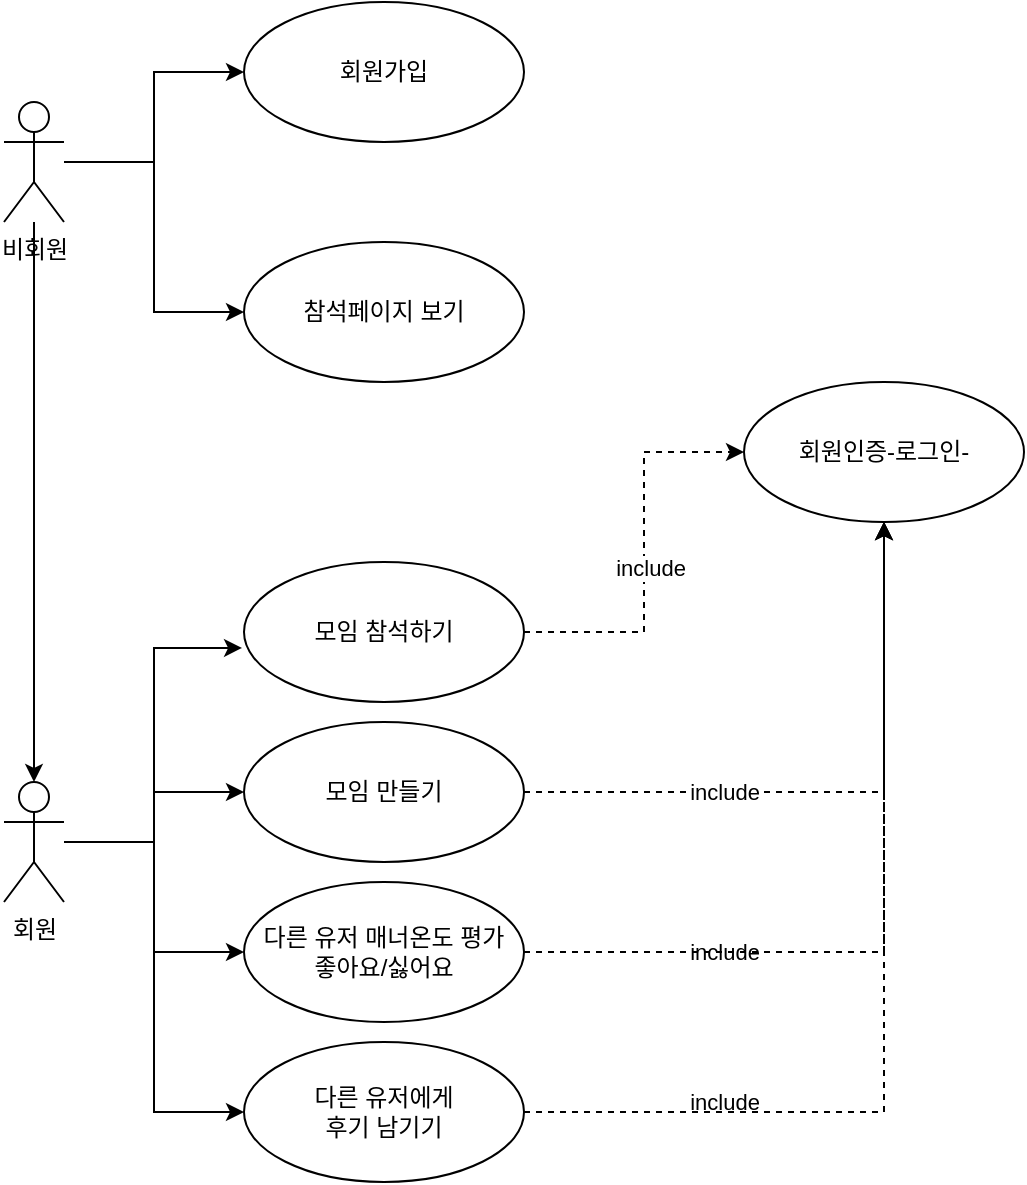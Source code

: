 <mxfile version="21.1.0" type="github">
  <diagram name="페이지-1" id="qsKO-PnUijPr59UVkcTG">
    <mxGraphModel dx="1434" dy="768" grid="1" gridSize="10" guides="1" tooltips="1" connect="1" arrows="1" fold="1" page="1" pageScale="1" pageWidth="827" pageHeight="1169" math="0" shadow="0">
      <root>
        <mxCell id="0" />
        <mxCell id="1" parent="0" />
        <mxCell id="9NMH_GaNMPDHbLcT_Xbq-3" style="edgeStyle=orthogonalEdgeStyle;rounded=0;orthogonalLoop=1;jettySize=auto;html=1;entryX=0.5;entryY=0;entryDx=0;entryDy=0;entryPerimeter=0;" edge="1" parent="1" source="vNzUJEoeezF1QNqRrevT-8" target="9NMH_GaNMPDHbLcT_Xbq-1">
          <mxGeometry relative="1" as="geometry">
            <mxPoint x="105" y="440" as="targetPoint" />
          </mxGeometry>
        </mxCell>
        <mxCell id="9NMH_GaNMPDHbLcT_Xbq-4" style="edgeStyle=orthogonalEdgeStyle;rounded=0;orthogonalLoop=1;jettySize=auto;html=1;" edge="1" parent="1" source="vNzUJEoeezF1QNqRrevT-8" target="vNzUJEoeezF1QNqRrevT-15">
          <mxGeometry relative="1" as="geometry" />
        </mxCell>
        <mxCell id="9NMH_GaNMPDHbLcT_Xbq-5" style="edgeStyle=orthogonalEdgeStyle;rounded=0;orthogonalLoop=1;jettySize=auto;html=1;entryX=0;entryY=0.5;entryDx=0;entryDy=0;" edge="1" parent="1" source="vNzUJEoeezF1QNqRrevT-8" target="vNzUJEoeezF1QNqRrevT-18">
          <mxGeometry relative="1" as="geometry" />
        </mxCell>
        <mxCell id="vNzUJEoeezF1QNqRrevT-8" value="비회원&lt;br&gt;" style="shape=umlActor;verticalLabelPosition=bottom;verticalAlign=top;html=1;" parent="1" vertex="1">
          <mxGeometry x="90" y="140" width="30" height="60" as="geometry" />
        </mxCell>
        <mxCell id="vNzUJEoeezF1QNqRrevT-15" value="회원가입" style="ellipse;whiteSpace=wrap;html=1;" parent="1" vertex="1">
          <mxGeometry x="210" y="90" width="140" height="70" as="geometry" />
        </mxCell>
        <mxCell id="vNzUJEoeezF1QNqRrevT-18" value="참석페이지 보기" style="ellipse;whiteSpace=wrap;html=1;" parent="1" vertex="1">
          <mxGeometry x="210" y="210" width="140" height="70" as="geometry" />
        </mxCell>
        <mxCell id="9NMH_GaNMPDHbLcT_Xbq-10" style="edgeStyle=orthogonalEdgeStyle;rounded=0;orthogonalLoop=1;jettySize=auto;html=1;entryX=-0.007;entryY=0.614;entryDx=0;entryDy=0;entryPerimeter=0;" edge="1" parent="1" source="9NMH_GaNMPDHbLcT_Xbq-1" target="9NMH_GaNMPDHbLcT_Xbq-6">
          <mxGeometry relative="1" as="geometry" />
        </mxCell>
        <mxCell id="9NMH_GaNMPDHbLcT_Xbq-11" style="edgeStyle=orthogonalEdgeStyle;rounded=0;orthogonalLoop=1;jettySize=auto;html=1;entryX=0;entryY=0.5;entryDx=0;entryDy=0;" edge="1" parent="1" source="9NMH_GaNMPDHbLcT_Xbq-1" target="9NMH_GaNMPDHbLcT_Xbq-7">
          <mxGeometry relative="1" as="geometry" />
        </mxCell>
        <mxCell id="9NMH_GaNMPDHbLcT_Xbq-12" style="edgeStyle=orthogonalEdgeStyle;rounded=0;orthogonalLoop=1;jettySize=auto;html=1;entryX=0;entryY=0.5;entryDx=0;entryDy=0;" edge="1" parent="1" source="9NMH_GaNMPDHbLcT_Xbq-1" target="9NMH_GaNMPDHbLcT_Xbq-8">
          <mxGeometry relative="1" as="geometry" />
        </mxCell>
        <mxCell id="9NMH_GaNMPDHbLcT_Xbq-13" style="edgeStyle=orthogonalEdgeStyle;rounded=0;orthogonalLoop=1;jettySize=auto;html=1;entryX=0;entryY=0.5;entryDx=0;entryDy=0;" edge="1" parent="1" source="9NMH_GaNMPDHbLcT_Xbq-1" target="9NMH_GaNMPDHbLcT_Xbq-9">
          <mxGeometry relative="1" as="geometry" />
        </mxCell>
        <mxCell id="9NMH_GaNMPDHbLcT_Xbq-1" value="회원" style="shape=umlActor;verticalLabelPosition=bottom;verticalAlign=top;html=1;" vertex="1" parent="1">
          <mxGeometry x="90" y="480" width="30" height="60" as="geometry" />
        </mxCell>
        <mxCell id="9NMH_GaNMPDHbLcT_Xbq-15" style="edgeStyle=orthogonalEdgeStyle;rounded=0;orthogonalLoop=1;jettySize=auto;html=1;entryX=0;entryY=0.5;entryDx=0;entryDy=0;dashed=1;" edge="1" parent="1" source="9NMH_GaNMPDHbLcT_Xbq-6" target="9NMH_GaNMPDHbLcT_Xbq-14">
          <mxGeometry relative="1" as="geometry">
            <Array as="points">
              <mxPoint x="410" y="405" />
              <mxPoint x="410" y="315" />
            </Array>
          </mxGeometry>
        </mxCell>
        <mxCell id="9NMH_GaNMPDHbLcT_Xbq-22" value="include" style="edgeLabel;html=1;align=center;verticalAlign=middle;resizable=0;points=[];" vertex="1" connectable="0" parent="9NMH_GaNMPDHbLcT_Xbq-15">
          <mxGeometry x="-0.08" y="-3" relative="1" as="geometry">
            <mxPoint as="offset" />
          </mxGeometry>
        </mxCell>
        <mxCell id="9NMH_GaNMPDHbLcT_Xbq-6" value="모임 참석하기" style="ellipse;whiteSpace=wrap;html=1;" vertex="1" parent="1">
          <mxGeometry x="210" y="370" width="140" height="70" as="geometry" />
        </mxCell>
        <mxCell id="9NMH_GaNMPDHbLcT_Xbq-27" style="edgeStyle=orthogonalEdgeStyle;rounded=0;orthogonalLoop=1;jettySize=auto;html=1;dashed=1;" edge="1" parent="1" source="9NMH_GaNMPDHbLcT_Xbq-7" target="9NMH_GaNMPDHbLcT_Xbq-14">
          <mxGeometry relative="1" as="geometry" />
        </mxCell>
        <mxCell id="9NMH_GaNMPDHbLcT_Xbq-28" value="include" style="edgeLabel;html=1;align=center;verticalAlign=middle;resizable=0;points=[];" vertex="1" connectable="0" parent="9NMH_GaNMPDHbLcT_Xbq-27">
          <mxGeometry x="0.397" y="-5" relative="1" as="geometry">
            <mxPoint x="-85" y="40" as="offset" />
          </mxGeometry>
        </mxCell>
        <mxCell id="9NMH_GaNMPDHbLcT_Xbq-31" value="include" style="edgeLabel;html=1;align=center;verticalAlign=middle;resizable=0;points=[];" vertex="1" connectable="0" parent="9NMH_GaNMPDHbLcT_Xbq-27">
          <mxGeometry x="0.397" y="-5" relative="1" as="geometry">
            <mxPoint x="-85" y="120" as="offset" />
          </mxGeometry>
        </mxCell>
        <mxCell id="9NMH_GaNMPDHbLcT_Xbq-32" value="include" style="edgeLabel;html=1;align=center;verticalAlign=middle;resizable=0;points=[];" vertex="1" connectable="0" parent="9NMH_GaNMPDHbLcT_Xbq-27">
          <mxGeometry x="0.397" y="-5" relative="1" as="geometry">
            <mxPoint x="-85" y="195" as="offset" />
          </mxGeometry>
        </mxCell>
        <mxCell id="9NMH_GaNMPDHbLcT_Xbq-7" value="모임 만들기" style="ellipse;whiteSpace=wrap;html=1;" vertex="1" parent="1">
          <mxGeometry x="210" y="450" width="140" height="70" as="geometry" />
        </mxCell>
        <mxCell id="9NMH_GaNMPDHbLcT_Xbq-29" style="edgeStyle=orthogonalEdgeStyle;rounded=0;orthogonalLoop=1;jettySize=auto;html=1;dashed=1;" edge="1" parent="1" source="9NMH_GaNMPDHbLcT_Xbq-8" target="9NMH_GaNMPDHbLcT_Xbq-14">
          <mxGeometry relative="1" as="geometry" />
        </mxCell>
        <mxCell id="9NMH_GaNMPDHbLcT_Xbq-8" value="다른 유저 매너온도 평가&lt;br&gt;좋아요/싫어요" style="ellipse;whiteSpace=wrap;html=1;" vertex="1" parent="1">
          <mxGeometry x="210" y="530" width="140" height="70" as="geometry" />
        </mxCell>
        <mxCell id="9NMH_GaNMPDHbLcT_Xbq-30" style="edgeStyle=orthogonalEdgeStyle;rounded=0;orthogonalLoop=1;jettySize=auto;html=1;dashed=1;" edge="1" parent="1" source="9NMH_GaNMPDHbLcT_Xbq-9" target="9NMH_GaNMPDHbLcT_Xbq-14">
          <mxGeometry relative="1" as="geometry">
            <Array as="points">
              <mxPoint x="530" y="645" />
            </Array>
          </mxGeometry>
        </mxCell>
        <mxCell id="9NMH_GaNMPDHbLcT_Xbq-9" value="다른 유저에게&lt;br&gt;후기 남기기" style="ellipse;whiteSpace=wrap;html=1;" vertex="1" parent="1">
          <mxGeometry x="210" y="610" width="140" height="70" as="geometry" />
        </mxCell>
        <mxCell id="9NMH_GaNMPDHbLcT_Xbq-14" value="회원인증-로그인-" style="ellipse;whiteSpace=wrap;html=1;" vertex="1" parent="1">
          <mxGeometry x="460" y="280" width="140" height="70" as="geometry" />
        </mxCell>
      </root>
    </mxGraphModel>
  </diagram>
</mxfile>
